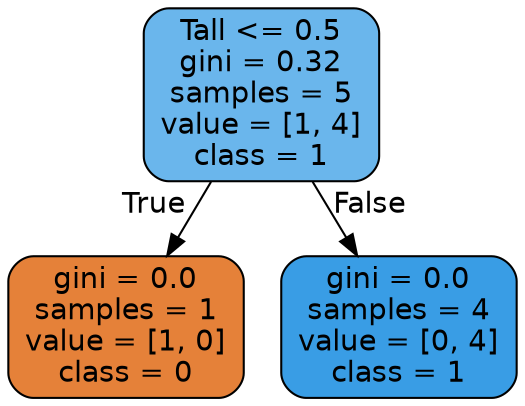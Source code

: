 digraph Tree {
node [shape=box, style="filled, rounded", color="black", fontname=helvetica] ;
edge [fontname=helvetica] ;
0 [label="Tall <= 0.5\ngini = 0.32\nsamples = 5\nvalue = [1, 4]\nclass = 1", fillcolor="#399de5bf"] ;
1 [label="gini = 0.0\nsamples = 1\nvalue = [1, 0]\nclass = 0", fillcolor="#e58139ff"] ;
0 -> 1 [labeldistance=2.5, labelangle=45, headlabel="True"] ;
2 [label="gini = 0.0\nsamples = 4\nvalue = [0, 4]\nclass = 1", fillcolor="#399de5ff"] ;
0 -> 2 [labeldistance=2.5, labelangle=-45, headlabel="False"] ;
}